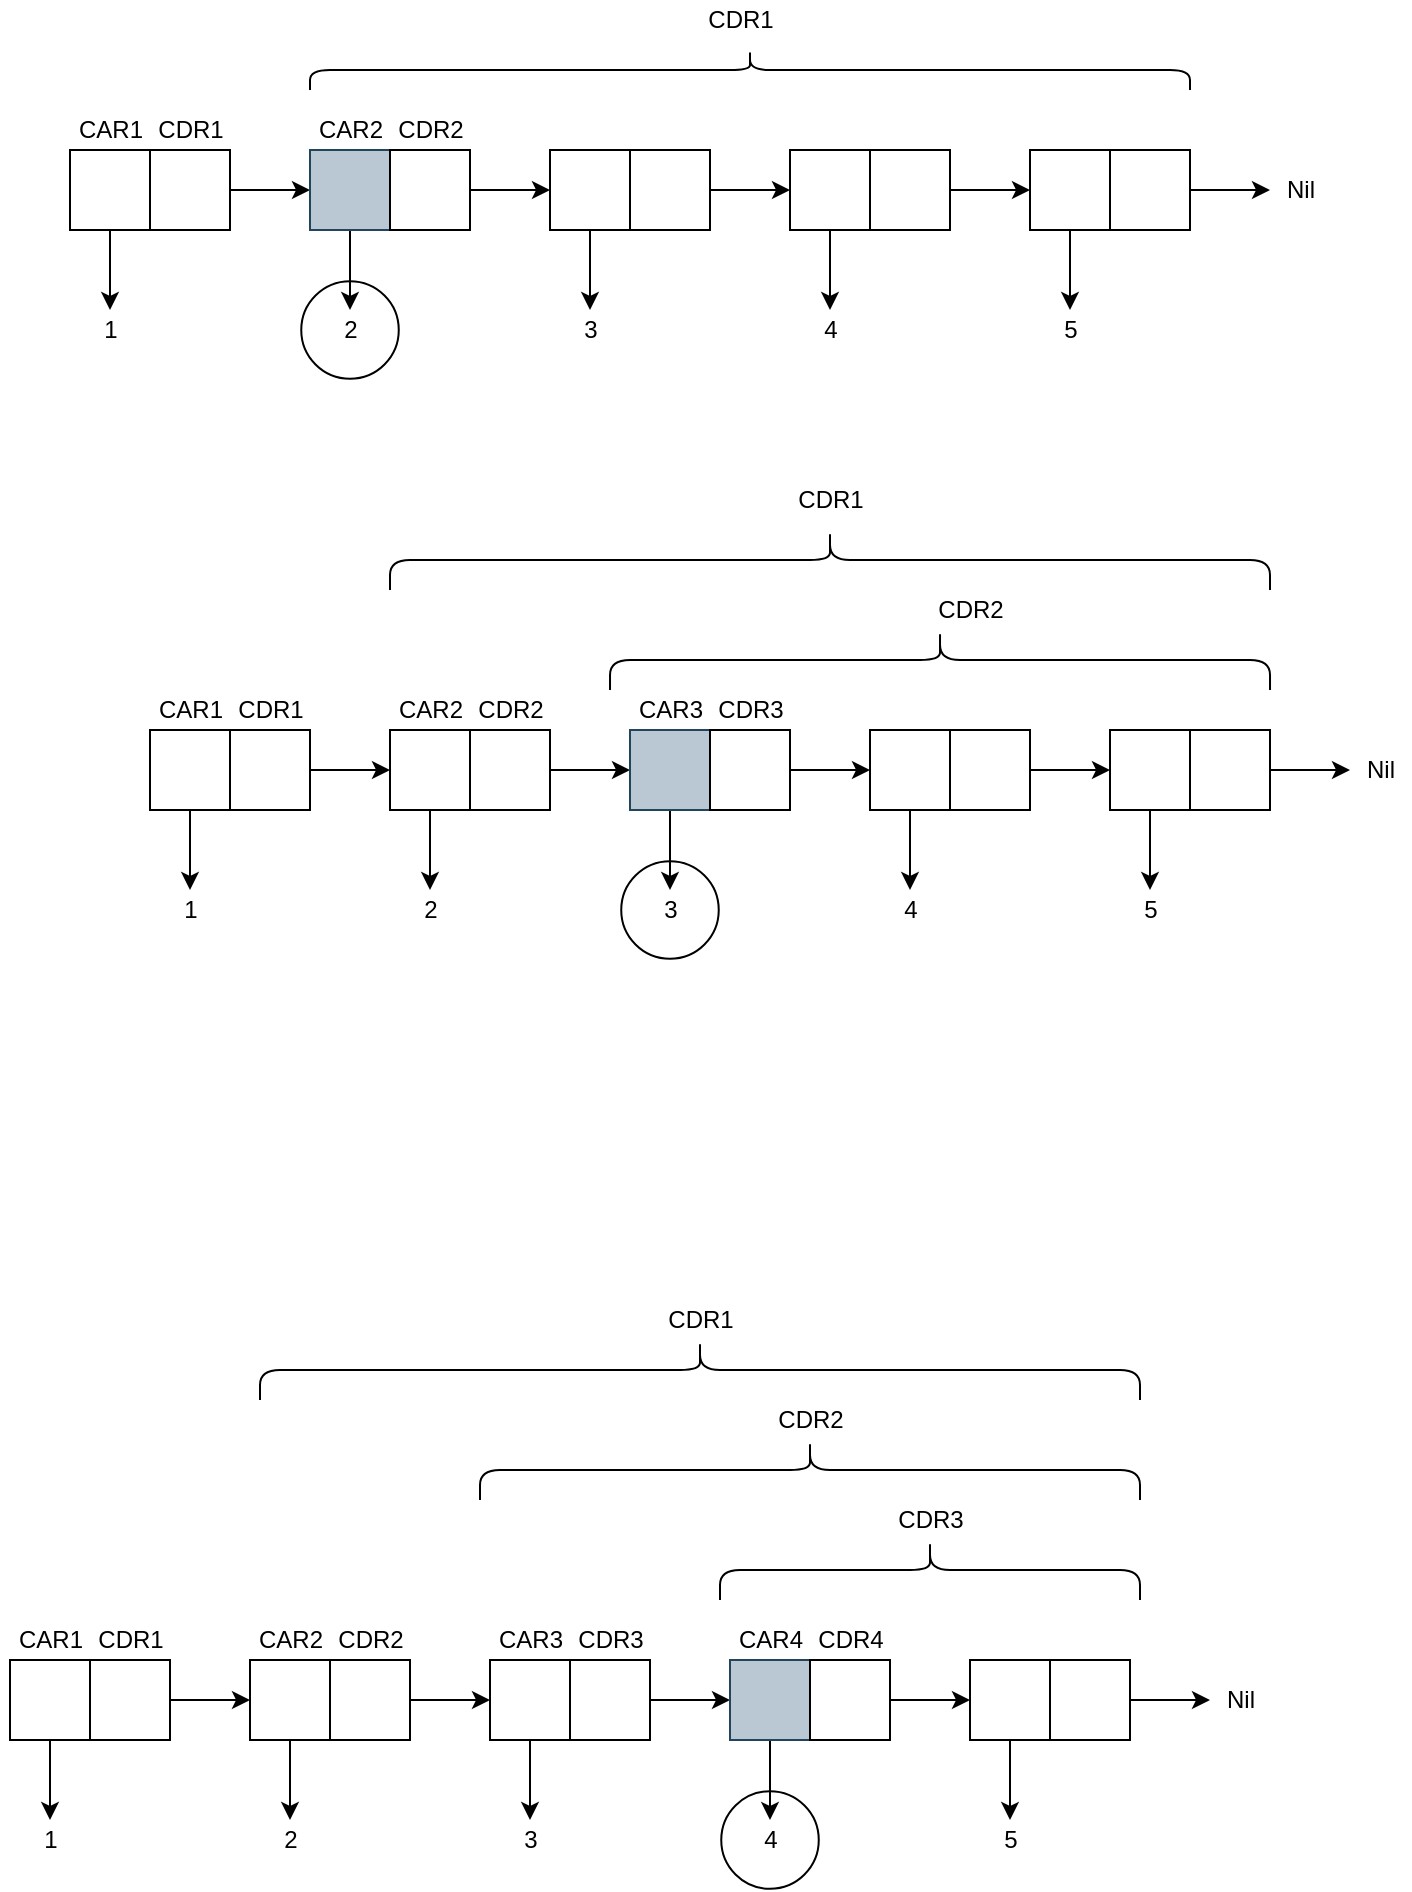 <mxfile version="13.0.3" type="device"><diagram id="viYxvD-YAjHhpcgmfh_X" name="Page-1"><mxGraphModel dx="1422" dy="821" grid="1" gridSize="10" guides="1" tooltips="1" connect="1" arrows="1" fold="1" page="1" pageScale="1" pageWidth="827" pageHeight="1169" math="0" shadow="0"><root><mxCell id="0"/><mxCell id="1" parent="0"/><mxCell id="hjLLJ0WUgjR7iQcPpCPj-11" style="edgeStyle=orthogonalEdgeStyle;rounded=0;orthogonalLoop=1;jettySize=auto;html=1;exitX=0.5;exitY=1;exitDx=0;exitDy=0;" parent="1" source="hjLLJ0WUgjR7iQcPpCPj-1" edge="1"><mxGeometry relative="1" as="geometry"><mxPoint x="165" y="475" as="targetPoint"/></mxGeometry></mxCell><mxCell id="hjLLJ0WUgjR7iQcPpCPj-1" value="" style="rounded=0;whiteSpace=wrap;html=1;" parent="1" vertex="1"><mxGeometry x="145" y="395" width="40" height="40" as="geometry"/></mxCell><mxCell id="hjLLJ0WUgjR7iQcPpCPj-17" style="edgeStyle=orthogonalEdgeStyle;rounded=0;orthogonalLoop=1;jettySize=auto;html=1;exitX=1;exitY=0.5;exitDx=0;exitDy=0;entryX=0;entryY=0.5;entryDx=0;entryDy=0;" parent="1" source="hjLLJ0WUgjR7iQcPpCPj-2" target="hjLLJ0WUgjR7iQcPpCPj-3" edge="1"><mxGeometry relative="1" as="geometry"/></mxCell><mxCell id="hjLLJ0WUgjR7iQcPpCPj-2" value="" style="rounded=0;whiteSpace=wrap;html=1;" parent="1" vertex="1"><mxGeometry x="185" y="395" width="40" height="40" as="geometry"/></mxCell><mxCell id="hjLLJ0WUgjR7iQcPpCPj-13" style="edgeStyle=orthogonalEdgeStyle;rounded=0;orthogonalLoop=1;jettySize=auto;html=1;exitX=0.5;exitY=1;exitDx=0;exitDy=0;" parent="1" source="hjLLJ0WUgjR7iQcPpCPj-3" edge="1"><mxGeometry relative="1" as="geometry"><mxPoint x="285" y="475" as="targetPoint"/></mxGeometry></mxCell><mxCell id="hjLLJ0WUgjR7iQcPpCPj-3" value="" style="rounded=0;whiteSpace=wrap;html=1;" parent="1" vertex="1"><mxGeometry x="265" y="395" width="40" height="40" as="geometry"/></mxCell><mxCell id="hjLLJ0WUgjR7iQcPpCPj-18" style="edgeStyle=orthogonalEdgeStyle;rounded=0;orthogonalLoop=1;jettySize=auto;html=1;exitX=1;exitY=0.5;exitDx=0;exitDy=0;entryX=0;entryY=0.5;entryDx=0;entryDy=0;" parent="1" source="hjLLJ0WUgjR7iQcPpCPj-4" target="hjLLJ0WUgjR7iQcPpCPj-5" edge="1"><mxGeometry relative="1" as="geometry"/></mxCell><mxCell id="hjLLJ0WUgjR7iQcPpCPj-4" value="" style="rounded=0;whiteSpace=wrap;html=1;" parent="1" vertex="1"><mxGeometry x="305" y="395" width="40" height="40" as="geometry"/></mxCell><mxCell id="hjLLJ0WUgjR7iQcPpCPj-14" style="edgeStyle=orthogonalEdgeStyle;rounded=0;orthogonalLoop=1;jettySize=auto;html=1;exitX=0.5;exitY=1;exitDx=0;exitDy=0;" parent="1" source="hjLLJ0WUgjR7iQcPpCPj-5" edge="1"><mxGeometry relative="1" as="geometry"><mxPoint x="405" y="475" as="targetPoint"/></mxGeometry></mxCell><mxCell id="hjLLJ0WUgjR7iQcPpCPj-5" value="" style="rounded=0;whiteSpace=wrap;html=1;fillColor=#bac8d3;strokeColor=#23445d;" parent="1" vertex="1"><mxGeometry x="385" y="395" width="40" height="40" as="geometry"/></mxCell><mxCell id="hjLLJ0WUgjR7iQcPpCPj-19" style="edgeStyle=orthogonalEdgeStyle;rounded=0;orthogonalLoop=1;jettySize=auto;html=1;exitX=1;exitY=0.5;exitDx=0;exitDy=0;entryX=0;entryY=0.5;entryDx=0;entryDy=0;" parent="1" source="hjLLJ0WUgjR7iQcPpCPj-6" target="hjLLJ0WUgjR7iQcPpCPj-7" edge="1"><mxGeometry relative="1" as="geometry"/></mxCell><mxCell id="hjLLJ0WUgjR7iQcPpCPj-6" value="" style="rounded=0;whiteSpace=wrap;html=1;" parent="1" vertex="1"><mxGeometry x="425" y="395" width="40" height="40" as="geometry"/></mxCell><mxCell id="hjLLJ0WUgjR7iQcPpCPj-15" style="edgeStyle=orthogonalEdgeStyle;rounded=0;orthogonalLoop=1;jettySize=auto;html=1;exitX=0.5;exitY=1;exitDx=0;exitDy=0;" parent="1" source="hjLLJ0WUgjR7iQcPpCPj-7" edge="1"><mxGeometry relative="1" as="geometry"><mxPoint x="525" y="475" as="targetPoint"/></mxGeometry></mxCell><mxCell id="hjLLJ0WUgjR7iQcPpCPj-7" value="" style="rounded=0;whiteSpace=wrap;html=1;" parent="1" vertex="1"><mxGeometry x="505" y="395" width="40" height="40" as="geometry"/></mxCell><mxCell id="hjLLJ0WUgjR7iQcPpCPj-20" style="edgeStyle=orthogonalEdgeStyle;rounded=0;orthogonalLoop=1;jettySize=auto;html=1;exitX=1;exitY=0.5;exitDx=0;exitDy=0;entryX=0;entryY=0.5;entryDx=0;entryDy=0;" parent="1" source="hjLLJ0WUgjR7iQcPpCPj-8" target="hjLLJ0WUgjR7iQcPpCPj-9" edge="1"><mxGeometry relative="1" as="geometry"/></mxCell><mxCell id="hjLLJ0WUgjR7iQcPpCPj-8" value="" style="rounded=0;whiteSpace=wrap;html=1;" parent="1" vertex="1"><mxGeometry x="545" y="395" width="40" height="40" as="geometry"/></mxCell><mxCell id="hjLLJ0WUgjR7iQcPpCPj-16" style="edgeStyle=orthogonalEdgeStyle;rounded=0;orthogonalLoop=1;jettySize=auto;html=1;exitX=0.5;exitY=1;exitDx=0;exitDy=0;" parent="1" source="hjLLJ0WUgjR7iQcPpCPj-9" edge="1"><mxGeometry relative="1" as="geometry"><mxPoint x="645" y="475" as="targetPoint"/></mxGeometry></mxCell><mxCell id="hjLLJ0WUgjR7iQcPpCPj-9" value="" style="rounded=0;whiteSpace=wrap;html=1;" parent="1" vertex="1"><mxGeometry x="625" y="395" width="40" height="40" as="geometry"/></mxCell><mxCell id="hjLLJ0WUgjR7iQcPpCPj-21" style="edgeStyle=orthogonalEdgeStyle;rounded=0;orthogonalLoop=1;jettySize=auto;html=1;exitX=1;exitY=0.5;exitDx=0;exitDy=0;" parent="1" source="hjLLJ0WUgjR7iQcPpCPj-10" edge="1"><mxGeometry relative="1" as="geometry"><mxPoint x="745" y="415" as="targetPoint"/></mxGeometry></mxCell><mxCell id="hjLLJ0WUgjR7iQcPpCPj-10" value="" style="rounded=0;whiteSpace=wrap;html=1;" parent="1" vertex="1"><mxGeometry x="665" y="395" width="40" height="40" as="geometry"/></mxCell><mxCell id="hjLLJ0WUgjR7iQcPpCPj-12" value="1" style="text;html=1;align=center;verticalAlign=middle;resizable=0;points=[];autosize=1;" parent="1" vertex="1"><mxGeometry x="155" y="475" width="20" height="20" as="geometry"/></mxCell><mxCell id="hjLLJ0WUgjR7iQcPpCPj-22" value="Nil" style="text;html=1;align=center;verticalAlign=middle;resizable=0;points=[];autosize=1;" parent="1" vertex="1"><mxGeometry x="745" y="405" width="30" height="20" as="geometry"/></mxCell><mxCell id="hjLLJ0WUgjR7iQcPpCPj-23" value="2" style="text;html=1;align=center;verticalAlign=middle;resizable=0;points=[];autosize=1;" parent="1" vertex="1"><mxGeometry x="275" y="475" width="20" height="20" as="geometry"/></mxCell><mxCell id="hjLLJ0WUgjR7iQcPpCPj-24" value="3" style="text;html=1;align=center;verticalAlign=middle;resizable=0;points=[];autosize=1;" parent="1" vertex="1"><mxGeometry x="395" y="475" width="20" height="20" as="geometry"/></mxCell><mxCell id="hjLLJ0WUgjR7iQcPpCPj-25" value="4" style="text;html=1;align=center;verticalAlign=middle;resizable=0;points=[];autosize=1;" parent="1" vertex="1"><mxGeometry x="515" y="475" width="20" height="20" as="geometry"/></mxCell><mxCell id="hjLLJ0WUgjR7iQcPpCPj-26" value="5" style="text;html=1;align=center;verticalAlign=middle;resizable=0;points=[];autosize=1;" parent="1" vertex="1"><mxGeometry x="635" y="475" width="20" height="20" as="geometry"/></mxCell><mxCell id="hjLLJ0WUgjR7iQcPpCPj-29" value="" style="shape=curlyBracket;whiteSpace=wrap;html=1;rounded=1;direction=south;" parent="1" vertex="1"><mxGeometry x="265" y="295" width="440" height="30" as="geometry"/></mxCell><mxCell id="hjLLJ0WUgjR7iQcPpCPj-30" value="CDR1" style="text;html=1;align=center;verticalAlign=middle;resizable=0;points=[];autosize=1;" parent="1" vertex="1"><mxGeometry x="460" y="270" width="50" height="20" as="geometry"/></mxCell><mxCell id="hjLLJ0WUgjR7iQcPpCPj-31" value="CDR1" style="text;html=1;align=center;verticalAlign=middle;resizable=0;points=[];autosize=1;" parent="1" vertex="1"><mxGeometry x="180" y="375" width="50" height="20" as="geometry"/></mxCell><mxCell id="hjLLJ0WUgjR7iQcPpCPj-32" value="CAR1" style="text;html=1;align=center;verticalAlign=middle;resizable=0;points=[];autosize=1;" parent="1" vertex="1"><mxGeometry x="140" y="375" width="50" height="20" as="geometry"/></mxCell><mxCell id="hjLLJ0WUgjR7iQcPpCPj-38" value="" style="ellipse;whiteSpace=wrap;html=1;aspect=fixed;fillOpacity=0;" parent="1" vertex="1"><mxGeometry x="380.62" y="460.62" width="48.75" height="48.75" as="geometry"/></mxCell><mxCell id="hjLLJ0WUgjR7iQcPpCPj-39" value="CAR2" style="text;html=1;align=center;verticalAlign=middle;resizable=0;points=[];autosize=1;" parent="1" vertex="1"><mxGeometry x="260" y="375" width="50" height="20" as="geometry"/></mxCell><mxCell id="hjLLJ0WUgjR7iQcPpCPj-40" value="CDR2" style="text;html=1;align=center;verticalAlign=middle;resizable=0;points=[];autosize=1;" parent="1" vertex="1"><mxGeometry x="300" y="375" width="50" height="20" as="geometry"/></mxCell><mxCell id="hjLLJ0WUgjR7iQcPpCPj-41" style="edgeStyle=orthogonalEdgeStyle;rounded=0;orthogonalLoop=1;jettySize=auto;html=1;exitX=0.5;exitY=1;exitDx=0;exitDy=0;" parent="1" source="hjLLJ0WUgjR7iQcPpCPj-42" edge="1"><mxGeometry relative="1" as="geometry"><mxPoint x="125" y="185" as="targetPoint"/></mxGeometry></mxCell><mxCell id="hjLLJ0WUgjR7iQcPpCPj-42" value="" style="rounded=0;whiteSpace=wrap;html=1;" parent="1" vertex="1"><mxGeometry x="105" y="105" width="40" height="40" as="geometry"/></mxCell><mxCell id="hjLLJ0WUgjR7iQcPpCPj-43" style="edgeStyle=orthogonalEdgeStyle;rounded=0;orthogonalLoop=1;jettySize=auto;html=1;exitX=1;exitY=0.5;exitDx=0;exitDy=0;entryX=0;entryY=0.5;entryDx=0;entryDy=0;" parent="1" source="hjLLJ0WUgjR7iQcPpCPj-44" target="hjLLJ0WUgjR7iQcPpCPj-46" edge="1"><mxGeometry relative="1" as="geometry"/></mxCell><mxCell id="hjLLJ0WUgjR7iQcPpCPj-44" value="" style="rounded=0;whiteSpace=wrap;html=1;" parent="1" vertex="1"><mxGeometry x="145" y="105" width="40" height="40" as="geometry"/></mxCell><mxCell id="hjLLJ0WUgjR7iQcPpCPj-45" style="edgeStyle=orthogonalEdgeStyle;rounded=0;orthogonalLoop=1;jettySize=auto;html=1;exitX=0.5;exitY=1;exitDx=0;exitDy=0;" parent="1" source="hjLLJ0WUgjR7iQcPpCPj-46" edge="1"><mxGeometry relative="1" as="geometry"><mxPoint x="245" y="185" as="targetPoint"/></mxGeometry></mxCell><mxCell id="hjLLJ0WUgjR7iQcPpCPj-46" value="" style="rounded=0;whiteSpace=wrap;html=1;fillColor=#bac8d3;strokeColor=#23445d;" parent="1" vertex="1"><mxGeometry x="225" y="105" width="40" height="40" as="geometry"/></mxCell><mxCell id="hjLLJ0WUgjR7iQcPpCPj-47" style="edgeStyle=orthogonalEdgeStyle;rounded=0;orthogonalLoop=1;jettySize=auto;html=1;exitX=1;exitY=0.5;exitDx=0;exitDy=0;entryX=0;entryY=0.5;entryDx=0;entryDy=0;" parent="1" source="hjLLJ0WUgjR7iQcPpCPj-48" target="hjLLJ0WUgjR7iQcPpCPj-50" edge="1"><mxGeometry relative="1" as="geometry"/></mxCell><mxCell id="hjLLJ0WUgjR7iQcPpCPj-48" value="" style="rounded=0;whiteSpace=wrap;html=1;" parent="1" vertex="1"><mxGeometry x="265" y="105" width="40" height="40" as="geometry"/></mxCell><mxCell id="hjLLJ0WUgjR7iQcPpCPj-49" style="edgeStyle=orthogonalEdgeStyle;rounded=0;orthogonalLoop=1;jettySize=auto;html=1;exitX=0.5;exitY=1;exitDx=0;exitDy=0;" parent="1" source="hjLLJ0WUgjR7iQcPpCPj-50" edge="1"><mxGeometry relative="1" as="geometry"><mxPoint x="365" y="185" as="targetPoint"/></mxGeometry></mxCell><mxCell id="hjLLJ0WUgjR7iQcPpCPj-50" value="" style="rounded=0;whiteSpace=wrap;html=1;" parent="1" vertex="1"><mxGeometry x="345" y="105" width="40" height="40" as="geometry"/></mxCell><mxCell id="hjLLJ0WUgjR7iQcPpCPj-51" style="edgeStyle=orthogonalEdgeStyle;rounded=0;orthogonalLoop=1;jettySize=auto;html=1;exitX=1;exitY=0.5;exitDx=0;exitDy=0;entryX=0;entryY=0.5;entryDx=0;entryDy=0;" parent="1" source="hjLLJ0WUgjR7iQcPpCPj-52" target="hjLLJ0WUgjR7iQcPpCPj-54" edge="1"><mxGeometry relative="1" as="geometry"/></mxCell><mxCell id="hjLLJ0WUgjR7iQcPpCPj-52" value="" style="rounded=0;whiteSpace=wrap;html=1;" parent="1" vertex="1"><mxGeometry x="385" y="105" width="40" height="40" as="geometry"/></mxCell><mxCell id="hjLLJ0WUgjR7iQcPpCPj-53" style="edgeStyle=orthogonalEdgeStyle;rounded=0;orthogonalLoop=1;jettySize=auto;html=1;exitX=0.5;exitY=1;exitDx=0;exitDy=0;" parent="1" source="hjLLJ0WUgjR7iQcPpCPj-54" edge="1"><mxGeometry relative="1" as="geometry"><mxPoint x="485" y="185" as="targetPoint"/></mxGeometry></mxCell><mxCell id="hjLLJ0WUgjR7iQcPpCPj-54" value="" style="rounded=0;whiteSpace=wrap;html=1;" parent="1" vertex="1"><mxGeometry x="465" y="105" width="40" height="40" as="geometry"/></mxCell><mxCell id="hjLLJ0WUgjR7iQcPpCPj-55" style="edgeStyle=orthogonalEdgeStyle;rounded=0;orthogonalLoop=1;jettySize=auto;html=1;exitX=1;exitY=0.5;exitDx=0;exitDy=0;entryX=0;entryY=0.5;entryDx=0;entryDy=0;" parent="1" source="hjLLJ0WUgjR7iQcPpCPj-56" target="hjLLJ0WUgjR7iQcPpCPj-58" edge="1"><mxGeometry relative="1" as="geometry"/></mxCell><mxCell id="hjLLJ0WUgjR7iQcPpCPj-56" value="" style="rounded=0;whiteSpace=wrap;html=1;" parent="1" vertex="1"><mxGeometry x="505" y="105" width="40" height="40" as="geometry"/></mxCell><mxCell id="hjLLJ0WUgjR7iQcPpCPj-57" style="edgeStyle=orthogonalEdgeStyle;rounded=0;orthogonalLoop=1;jettySize=auto;html=1;exitX=0.5;exitY=1;exitDx=0;exitDy=0;" parent="1" source="hjLLJ0WUgjR7iQcPpCPj-58" edge="1"><mxGeometry relative="1" as="geometry"><mxPoint x="605" y="185" as="targetPoint"/></mxGeometry></mxCell><mxCell id="hjLLJ0WUgjR7iQcPpCPj-58" value="" style="rounded=0;whiteSpace=wrap;html=1;" parent="1" vertex="1"><mxGeometry x="585" y="105" width="40" height="40" as="geometry"/></mxCell><mxCell id="hjLLJ0WUgjR7iQcPpCPj-59" style="edgeStyle=orthogonalEdgeStyle;rounded=0;orthogonalLoop=1;jettySize=auto;html=1;exitX=1;exitY=0.5;exitDx=0;exitDy=0;" parent="1" source="hjLLJ0WUgjR7iQcPpCPj-60" edge="1"><mxGeometry relative="1" as="geometry"><mxPoint x="705" y="125" as="targetPoint"/></mxGeometry></mxCell><mxCell id="hjLLJ0WUgjR7iQcPpCPj-60" value="" style="rounded=0;whiteSpace=wrap;html=1;" parent="1" vertex="1"><mxGeometry x="625" y="105" width="40" height="40" as="geometry"/></mxCell><mxCell id="hjLLJ0WUgjR7iQcPpCPj-61" value="1" style="text;html=1;align=center;verticalAlign=middle;resizable=0;points=[];autosize=1;" parent="1" vertex="1"><mxGeometry x="115" y="185" width="20" height="20" as="geometry"/></mxCell><mxCell id="hjLLJ0WUgjR7iQcPpCPj-62" value="Nil" style="text;html=1;align=center;verticalAlign=middle;resizable=0;points=[];autosize=1;" parent="1" vertex="1"><mxGeometry x="705" y="115" width="30" height="20" as="geometry"/></mxCell><mxCell id="hjLLJ0WUgjR7iQcPpCPj-63" value="2" style="text;html=1;align=center;verticalAlign=middle;resizable=0;points=[];autosize=1;" parent="1" vertex="1"><mxGeometry x="235" y="185" width="20" height="20" as="geometry"/></mxCell><mxCell id="hjLLJ0WUgjR7iQcPpCPj-64" value="3" style="text;html=1;align=center;verticalAlign=middle;resizable=0;points=[];autosize=1;" parent="1" vertex="1"><mxGeometry x="355" y="185" width="20" height="20" as="geometry"/></mxCell><mxCell id="hjLLJ0WUgjR7iQcPpCPj-65" value="4" style="text;html=1;align=center;verticalAlign=middle;resizable=0;points=[];autosize=1;" parent="1" vertex="1"><mxGeometry x="475" y="185" width="20" height="20" as="geometry"/></mxCell><mxCell id="hjLLJ0WUgjR7iQcPpCPj-66" value="5" style="text;html=1;align=center;verticalAlign=middle;resizable=0;points=[];autosize=1;" parent="1" vertex="1"><mxGeometry x="595" y="185" width="20" height="20" as="geometry"/></mxCell><mxCell id="hjLLJ0WUgjR7iQcPpCPj-67" value="" style="shape=curlyBracket;whiteSpace=wrap;html=1;rounded=1;direction=south;" parent="1" vertex="1"><mxGeometry x="225" y="55" width="440" height="20" as="geometry"/></mxCell><mxCell id="hjLLJ0WUgjR7iQcPpCPj-68" value="CDR1" style="text;html=1;align=center;verticalAlign=middle;resizable=0;points=[];autosize=1;" parent="1" vertex="1"><mxGeometry x="415" y="30" width="50" height="20" as="geometry"/></mxCell><mxCell id="hjLLJ0WUgjR7iQcPpCPj-69" value="CDR1" style="text;html=1;align=center;verticalAlign=middle;resizable=0;points=[];autosize=1;" parent="1" vertex="1"><mxGeometry x="140" y="85" width="50" height="20" as="geometry"/></mxCell><mxCell id="hjLLJ0WUgjR7iQcPpCPj-70" value="CAR1" style="text;html=1;align=center;verticalAlign=middle;resizable=0;points=[];autosize=1;" parent="1" vertex="1"><mxGeometry x="100" y="85" width="50" height="20" as="geometry"/></mxCell><mxCell id="hjLLJ0WUgjR7iQcPpCPj-71" value="" style="ellipse;whiteSpace=wrap;html=1;aspect=fixed;fillOpacity=0;" parent="1" vertex="1"><mxGeometry x="220.63" y="170.63" width="48.75" height="48.75" as="geometry"/></mxCell><mxCell id="hjLLJ0WUgjR7iQcPpCPj-72" value="CAR2" style="text;html=1;align=center;verticalAlign=middle;resizable=0;points=[];autosize=1;" parent="1" vertex="1"><mxGeometry x="220" y="85" width="50" height="20" as="geometry"/></mxCell><mxCell id="hjLLJ0WUgjR7iQcPpCPj-73" value="CDR2" style="text;html=1;align=center;verticalAlign=middle;resizable=0;points=[];autosize=1;" parent="1" vertex="1"><mxGeometry x="260" y="85" width="50" height="20" as="geometry"/></mxCell><mxCell id="hjLLJ0WUgjR7iQcPpCPj-74" value="CAR3" style="text;html=1;align=center;verticalAlign=middle;resizable=0;points=[];autosize=1;" parent="1" vertex="1"><mxGeometry x="380" y="375" width="50" height="20" as="geometry"/></mxCell><mxCell id="hjLLJ0WUgjR7iQcPpCPj-75" value="CDR3" style="text;html=1;align=center;verticalAlign=middle;resizable=0;points=[];autosize=1;" parent="1" vertex="1"><mxGeometry x="420" y="375" width="50" height="20" as="geometry"/></mxCell><mxCell id="hjLLJ0WUgjR7iQcPpCPj-78" value="" style="shape=curlyBracket;whiteSpace=wrap;html=1;rounded=1;direction=south;" parent="1" vertex="1"><mxGeometry x="375.01" y="345" width="330" height="30" as="geometry"/></mxCell><mxCell id="hjLLJ0WUgjR7iQcPpCPj-79" value="CDR2" style="text;html=1;align=center;verticalAlign=middle;resizable=0;points=[];autosize=1;" parent="1" vertex="1"><mxGeometry x="530" y="325" width="50" height="20" as="geometry"/></mxCell><mxCell id="hjLLJ0WUgjR7iQcPpCPj-80" style="edgeStyle=orthogonalEdgeStyle;rounded=0;orthogonalLoop=1;jettySize=auto;html=1;exitX=0.5;exitY=1;exitDx=0;exitDy=0;" parent="1" source="hjLLJ0WUgjR7iQcPpCPj-81" edge="1"><mxGeometry relative="1" as="geometry"><mxPoint x="95" y="940" as="targetPoint"/></mxGeometry></mxCell><mxCell id="hjLLJ0WUgjR7iQcPpCPj-81" value="" style="rounded=0;whiteSpace=wrap;html=1;" parent="1" vertex="1"><mxGeometry x="75" y="860" width="40" height="40" as="geometry"/></mxCell><mxCell id="hjLLJ0WUgjR7iQcPpCPj-82" style="edgeStyle=orthogonalEdgeStyle;rounded=0;orthogonalLoop=1;jettySize=auto;html=1;exitX=1;exitY=0.5;exitDx=0;exitDy=0;entryX=0;entryY=0.5;entryDx=0;entryDy=0;" parent="1" source="hjLLJ0WUgjR7iQcPpCPj-83" target="hjLLJ0WUgjR7iQcPpCPj-85" edge="1"><mxGeometry relative="1" as="geometry"/></mxCell><mxCell id="hjLLJ0WUgjR7iQcPpCPj-83" value="" style="rounded=0;whiteSpace=wrap;html=1;" parent="1" vertex="1"><mxGeometry x="115" y="860" width="40" height="40" as="geometry"/></mxCell><mxCell id="hjLLJ0WUgjR7iQcPpCPj-84" style="edgeStyle=orthogonalEdgeStyle;rounded=0;orthogonalLoop=1;jettySize=auto;html=1;exitX=0.5;exitY=1;exitDx=0;exitDy=0;" parent="1" source="hjLLJ0WUgjR7iQcPpCPj-85" edge="1"><mxGeometry relative="1" as="geometry"><mxPoint x="215" y="940" as="targetPoint"/></mxGeometry></mxCell><mxCell id="hjLLJ0WUgjR7iQcPpCPj-85" value="" style="rounded=0;whiteSpace=wrap;html=1;" parent="1" vertex="1"><mxGeometry x="195" y="860" width="40" height="40" as="geometry"/></mxCell><mxCell id="hjLLJ0WUgjR7iQcPpCPj-86" style="edgeStyle=orthogonalEdgeStyle;rounded=0;orthogonalLoop=1;jettySize=auto;html=1;exitX=1;exitY=0.5;exitDx=0;exitDy=0;entryX=0;entryY=0.5;entryDx=0;entryDy=0;" parent="1" source="hjLLJ0WUgjR7iQcPpCPj-87" target="hjLLJ0WUgjR7iQcPpCPj-89" edge="1"><mxGeometry relative="1" as="geometry"/></mxCell><mxCell id="hjLLJ0WUgjR7iQcPpCPj-87" value="" style="rounded=0;whiteSpace=wrap;html=1;" parent="1" vertex="1"><mxGeometry x="235" y="860" width="40" height="40" as="geometry"/></mxCell><mxCell id="hjLLJ0WUgjR7iQcPpCPj-88" style="edgeStyle=orthogonalEdgeStyle;rounded=0;orthogonalLoop=1;jettySize=auto;html=1;exitX=0.5;exitY=1;exitDx=0;exitDy=0;" parent="1" source="hjLLJ0WUgjR7iQcPpCPj-89" edge="1"><mxGeometry relative="1" as="geometry"><mxPoint x="335" y="940" as="targetPoint"/></mxGeometry></mxCell><mxCell id="hjLLJ0WUgjR7iQcPpCPj-89" value="" style="rounded=0;whiteSpace=wrap;html=1;" parent="1" vertex="1"><mxGeometry x="315" y="860" width="40" height="40" as="geometry"/></mxCell><mxCell id="hjLLJ0WUgjR7iQcPpCPj-90" style="edgeStyle=orthogonalEdgeStyle;rounded=0;orthogonalLoop=1;jettySize=auto;html=1;exitX=1;exitY=0.5;exitDx=0;exitDy=0;entryX=0;entryY=0.5;entryDx=0;entryDy=0;" parent="1" source="hjLLJ0WUgjR7iQcPpCPj-91" target="hjLLJ0WUgjR7iQcPpCPj-93" edge="1"><mxGeometry relative="1" as="geometry"/></mxCell><mxCell id="hjLLJ0WUgjR7iQcPpCPj-91" value="" style="rounded=0;whiteSpace=wrap;html=1;" parent="1" vertex="1"><mxGeometry x="355" y="860" width="40" height="40" as="geometry"/></mxCell><mxCell id="hjLLJ0WUgjR7iQcPpCPj-92" style="edgeStyle=orthogonalEdgeStyle;rounded=0;orthogonalLoop=1;jettySize=auto;html=1;exitX=0.5;exitY=1;exitDx=0;exitDy=0;" parent="1" source="hjLLJ0WUgjR7iQcPpCPj-93" edge="1"><mxGeometry relative="1" as="geometry"><mxPoint x="455" y="940" as="targetPoint"/></mxGeometry></mxCell><mxCell id="hjLLJ0WUgjR7iQcPpCPj-93" value="" style="rounded=0;whiteSpace=wrap;html=1;fillColor=#bac8d3;strokeColor=#23445d;" parent="1" vertex="1"><mxGeometry x="435" y="860" width="40" height="40" as="geometry"/></mxCell><mxCell id="hjLLJ0WUgjR7iQcPpCPj-94" style="edgeStyle=orthogonalEdgeStyle;rounded=0;orthogonalLoop=1;jettySize=auto;html=1;exitX=1;exitY=0.5;exitDx=0;exitDy=0;entryX=0;entryY=0.5;entryDx=0;entryDy=0;" parent="1" source="hjLLJ0WUgjR7iQcPpCPj-95" target="hjLLJ0WUgjR7iQcPpCPj-97" edge="1"><mxGeometry relative="1" as="geometry"/></mxCell><mxCell id="hjLLJ0WUgjR7iQcPpCPj-95" value="" style="rounded=0;whiteSpace=wrap;html=1;" parent="1" vertex="1"><mxGeometry x="475" y="860" width="40" height="40" as="geometry"/></mxCell><mxCell id="hjLLJ0WUgjR7iQcPpCPj-96" style="edgeStyle=orthogonalEdgeStyle;rounded=0;orthogonalLoop=1;jettySize=auto;html=1;exitX=0.5;exitY=1;exitDx=0;exitDy=0;" parent="1" source="hjLLJ0WUgjR7iQcPpCPj-97" edge="1"><mxGeometry relative="1" as="geometry"><mxPoint x="575" y="940" as="targetPoint"/></mxGeometry></mxCell><mxCell id="hjLLJ0WUgjR7iQcPpCPj-97" value="" style="rounded=0;whiteSpace=wrap;html=1;" parent="1" vertex="1"><mxGeometry x="555" y="860" width="40" height="40" as="geometry"/></mxCell><mxCell id="hjLLJ0WUgjR7iQcPpCPj-98" style="edgeStyle=orthogonalEdgeStyle;rounded=0;orthogonalLoop=1;jettySize=auto;html=1;exitX=1;exitY=0.5;exitDx=0;exitDy=0;" parent="1" source="hjLLJ0WUgjR7iQcPpCPj-99" edge="1"><mxGeometry relative="1" as="geometry"><mxPoint x="675" y="880" as="targetPoint"/></mxGeometry></mxCell><mxCell id="hjLLJ0WUgjR7iQcPpCPj-99" value="" style="rounded=0;whiteSpace=wrap;html=1;" parent="1" vertex="1"><mxGeometry x="595" y="860" width="40" height="40" as="geometry"/></mxCell><mxCell id="hjLLJ0WUgjR7iQcPpCPj-100" value="1" style="text;html=1;align=center;verticalAlign=middle;resizable=0;points=[];autosize=1;" parent="1" vertex="1"><mxGeometry x="85" y="940" width="20" height="20" as="geometry"/></mxCell><mxCell id="hjLLJ0WUgjR7iQcPpCPj-101" value="Nil" style="text;html=1;align=center;verticalAlign=middle;resizable=0;points=[];autosize=1;" parent="1" vertex="1"><mxGeometry x="675" y="870" width="30" height="20" as="geometry"/></mxCell><mxCell id="hjLLJ0WUgjR7iQcPpCPj-102" value="2" style="text;html=1;align=center;verticalAlign=middle;resizable=0;points=[];autosize=1;" parent="1" vertex="1"><mxGeometry x="205" y="940" width="20" height="20" as="geometry"/></mxCell><mxCell id="hjLLJ0WUgjR7iQcPpCPj-103" value="3" style="text;html=1;align=center;verticalAlign=middle;resizable=0;points=[];autosize=1;" parent="1" vertex="1"><mxGeometry x="325" y="940" width="20" height="20" as="geometry"/></mxCell><mxCell id="hjLLJ0WUgjR7iQcPpCPj-104" value="4" style="text;html=1;align=center;verticalAlign=middle;resizable=0;points=[];autosize=1;" parent="1" vertex="1"><mxGeometry x="445" y="940" width="20" height="20" as="geometry"/></mxCell><mxCell id="hjLLJ0WUgjR7iQcPpCPj-105" value="5" style="text;html=1;align=center;verticalAlign=middle;resizable=0;points=[];autosize=1;" parent="1" vertex="1"><mxGeometry x="565" y="940" width="20" height="20" as="geometry"/></mxCell><mxCell id="hjLLJ0WUgjR7iQcPpCPj-106" value="" style="shape=curlyBracket;whiteSpace=wrap;html=1;rounded=1;direction=south;" parent="1" vertex="1"><mxGeometry x="200" y="700" width="440" height="30" as="geometry"/></mxCell><mxCell id="hjLLJ0WUgjR7iQcPpCPj-107" value="CDR1" style="text;html=1;align=center;verticalAlign=middle;resizable=0;points=[];autosize=1;" parent="1" vertex="1"><mxGeometry x="395" y="680" width="50" height="20" as="geometry"/></mxCell><mxCell id="hjLLJ0WUgjR7iQcPpCPj-108" value="CDR1" style="text;html=1;align=center;verticalAlign=middle;resizable=0;points=[];autosize=1;" parent="1" vertex="1"><mxGeometry x="110" y="840" width="50" height="20" as="geometry"/></mxCell><mxCell id="hjLLJ0WUgjR7iQcPpCPj-109" value="CAR1" style="text;html=1;align=center;verticalAlign=middle;resizable=0;points=[];autosize=1;" parent="1" vertex="1"><mxGeometry x="70" y="840" width="50" height="20" as="geometry"/></mxCell><mxCell id="hjLLJ0WUgjR7iQcPpCPj-110" value="" style="ellipse;whiteSpace=wrap;html=1;aspect=fixed;fillOpacity=0;" parent="1" vertex="1"><mxGeometry x="430.63" y="925.63" width="48.75" height="48.75" as="geometry"/></mxCell><mxCell id="hjLLJ0WUgjR7iQcPpCPj-111" value="CAR2" style="text;html=1;align=center;verticalAlign=middle;resizable=0;points=[];autosize=1;" parent="1" vertex="1"><mxGeometry x="190" y="840" width="50" height="20" as="geometry"/></mxCell><mxCell id="hjLLJ0WUgjR7iQcPpCPj-112" value="CDR2" style="text;html=1;align=center;verticalAlign=middle;resizable=0;points=[];autosize=1;" parent="1" vertex="1"><mxGeometry x="230" y="840" width="50" height="20" as="geometry"/></mxCell><mxCell id="hjLLJ0WUgjR7iQcPpCPj-113" value="CAR3" style="text;html=1;align=center;verticalAlign=middle;resizable=0;points=[];autosize=1;" parent="1" vertex="1"><mxGeometry x="310" y="840" width="50" height="20" as="geometry"/></mxCell><mxCell id="hjLLJ0WUgjR7iQcPpCPj-114" value="CDR3" style="text;html=1;align=center;verticalAlign=middle;resizable=0;points=[];autosize=1;" parent="1" vertex="1"><mxGeometry x="350" y="840" width="50" height="20" as="geometry"/></mxCell><mxCell id="hjLLJ0WUgjR7iQcPpCPj-115" value="" style="shape=curlyBracket;whiteSpace=wrap;html=1;rounded=1;direction=south;" parent="1" vertex="1"><mxGeometry x="310" y="750" width="330" height="30" as="geometry"/></mxCell><mxCell id="hjLLJ0WUgjR7iQcPpCPj-116" value="CDR2" style="text;html=1;align=center;verticalAlign=middle;resizable=0;points=[];autosize=1;" parent="1" vertex="1"><mxGeometry x="450" y="730" width="50" height="20" as="geometry"/></mxCell><mxCell id="hjLLJ0WUgjR7iQcPpCPj-117" value="CAR4" style="text;html=1;align=center;verticalAlign=middle;resizable=0;points=[];autosize=1;" parent="1" vertex="1"><mxGeometry x="430" y="840" width="50" height="20" as="geometry"/></mxCell><mxCell id="hjLLJ0WUgjR7iQcPpCPj-118" value="CDR4" style="text;html=1;align=center;verticalAlign=middle;resizable=0;points=[];autosize=1;" parent="1" vertex="1"><mxGeometry x="470" y="840" width="50" height="20" as="geometry"/></mxCell><mxCell id="hjLLJ0WUgjR7iQcPpCPj-119" value="" style="shape=curlyBracket;whiteSpace=wrap;html=1;rounded=1;direction=south;" parent="1" vertex="1"><mxGeometry x="430" y="800" width="210" height="30" as="geometry"/></mxCell><mxCell id="hjLLJ0WUgjR7iQcPpCPj-120" value="CDR3" style="text;html=1;align=center;verticalAlign=middle;resizable=0;points=[];autosize=1;" parent="1" vertex="1"><mxGeometry x="510" y="780" width="50" height="20" as="geometry"/></mxCell></root></mxGraphModel></diagram></mxfile>